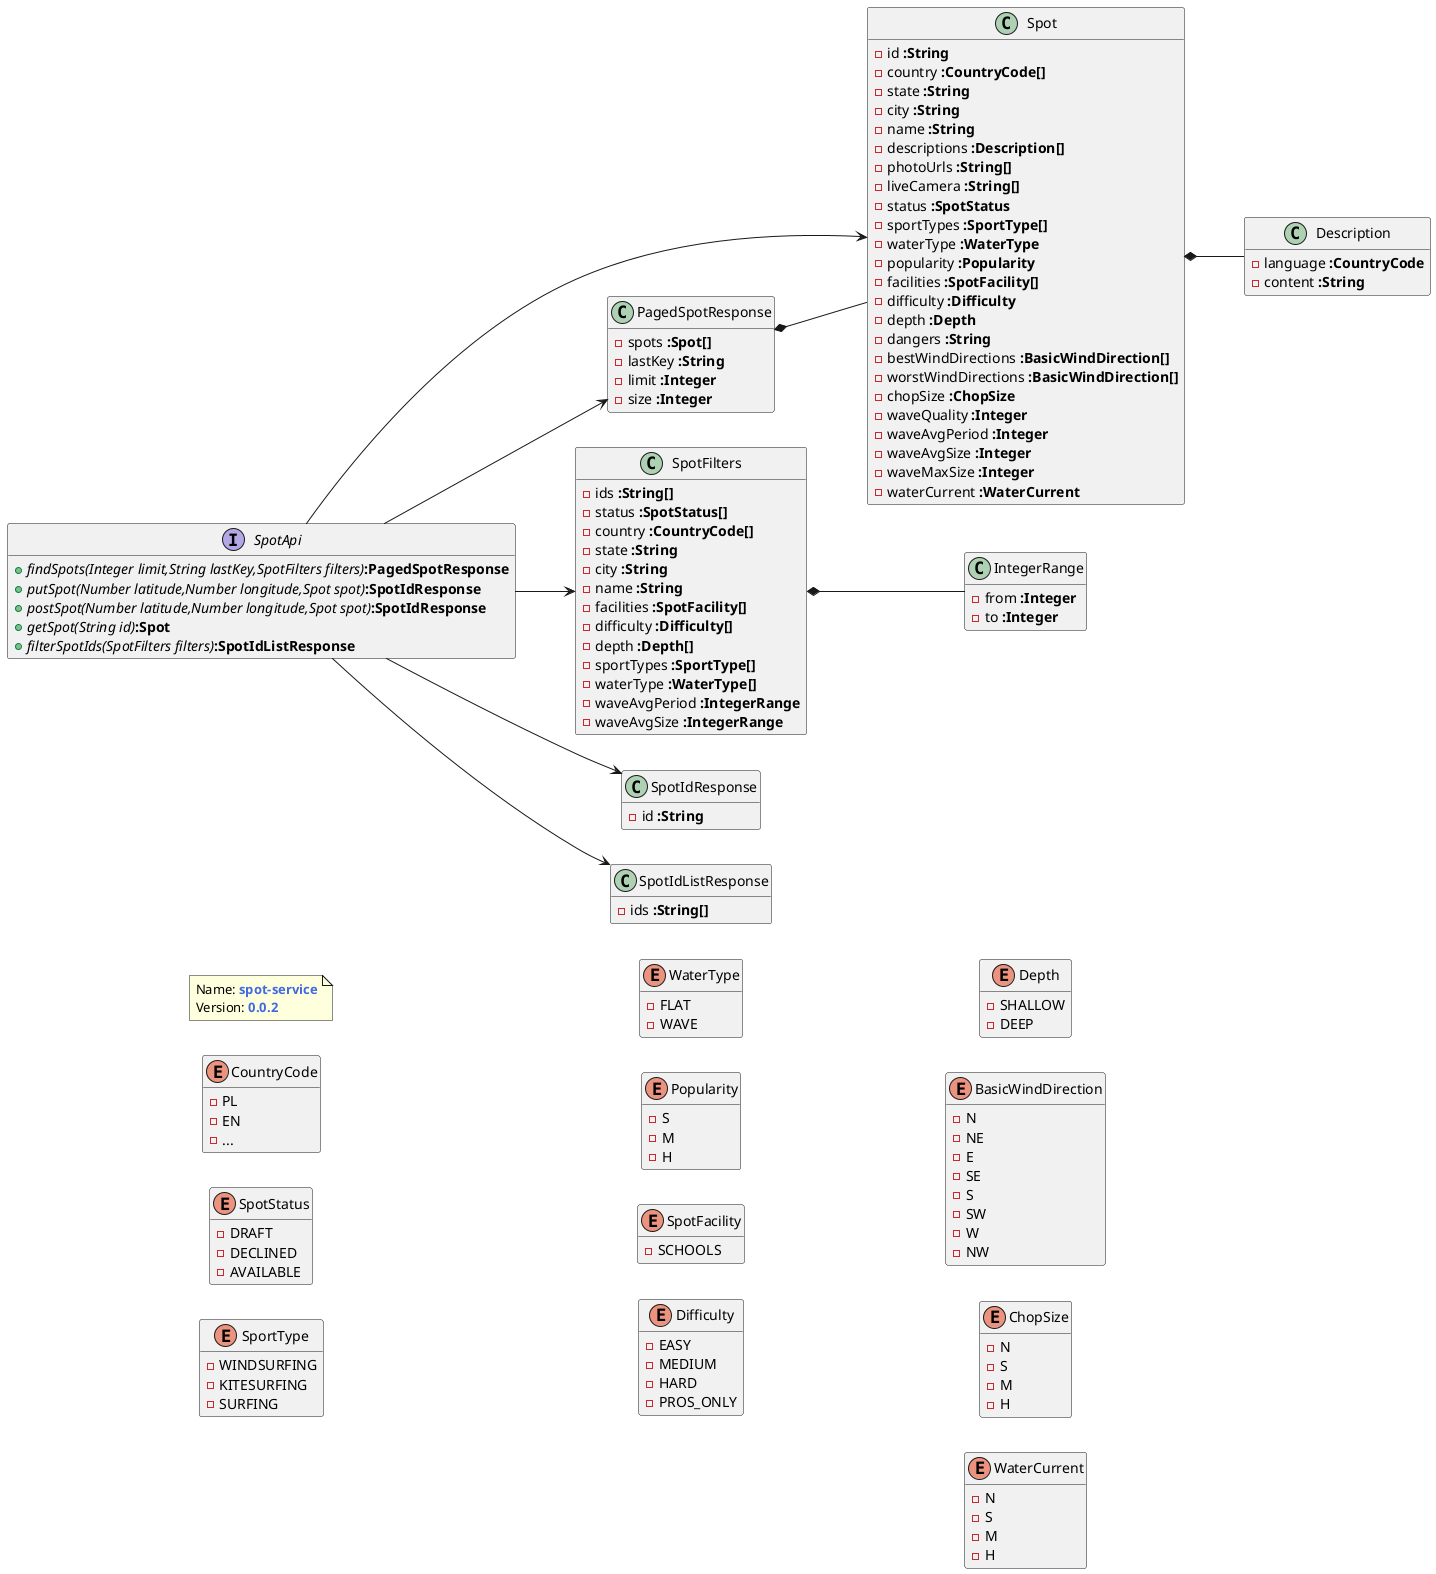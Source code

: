 @startuml
left to right direction
hide empty members
set namespaceSeparator none

note as N1
  Name: <b><color:royalBlue>spot-service</color>
  Version: <b><color:royalBlue>0.0.2</color>
end note

class  Spot {
		 - id <b>:String</b> 
		 - country <b>:CountryCode[]</b> 
		 - state <b>:String</b> 
		 - city <b>:String</b> 
		 - name <b>:String</b> 
		 - descriptions <b>:Description[]</b> 
		 - photoUrls <b>:String[]</b> 
		 - liveCamera <b>:String[]</b> 
		 - status <b>:SpotStatus</b> 
		 - sportTypes <b>:SportType[]</b> 
		 - waterType <b>:WaterType</b> 
		 - popularity <b>:Popularity</b> 
		 - facilities <b>:SpotFacility[]</b> 
		 - difficulty <b>:Difficulty</b> 
		 - depth <b>:Depth</b> 
		 - dangers <b>:String</b> 
		 - bestWindDirections <b>:BasicWindDirection[]</b> 
		 - worstWindDirections <b>:BasicWindDirection[]</b> 
		 - chopSize <b>:ChopSize</b> 
		 - waveQuality <b>:Integer</b> 
		 - waveAvgPeriod <b>:Integer</b> 
		 - waveAvgSize <b>:Integer</b> 
		 - waveMaxSize <b>:Integer</b> 
		 - waterCurrent <b>:WaterCurrent</b> 
}

class  SpotFilters {
		 - ids <b>:String[]</b> 
		 - status <b>:SpotStatus[]</b> 
		 - country <b>:CountryCode[]</b> 
		 - state <b>:String</b> 
		 - city <b>:String</b> 
		 - name <b>:String</b> 
		 - facilities <b>:SpotFacility[]</b> 
		 - difficulty <b>:Difficulty[]</b> 
		 - depth <b>:Depth[]</b> 
		 - sportTypes <b>:SportType[]</b> 
		 - waterType <b>:WaterType[]</b> 
		 - waveAvgPeriod <b>:IntegerRange</b> 
		 - waveAvgSize <b>:IntegerRange</b> 
}

class  Description {
		 - language <b>:CountryCode</b> 
		 - content <b>:String</b> 
}

 enum CountryCode {
		 - PL  
		 - EN  
		 - ...  		 
}

 enum SpotStatus {
		 - DRAFT  
		 - DECLINED  
		 - AVAILABLE  
}

 enum SportType {
		 - WINDSURFING  
		 - KITESURFING  
		 - SURFING  
}

 enum WaterType {
		 - FLAT  
		 - WAVE  
}

 enum Popularity {
		 - S  
		 - M  
		 - H  
}

 enum SpotFacility {
		 - SCHOOLS  
}

 enum Difficulty {
		 - EASY  
		 - MEDIUM  
		 - HARD  
		 - PROS_ONLY  
}

 enum Depth {
		 - SHALLOW  
		 - DEEP  
}

 enum BasicWindDirection {
		 - N  
		 - NE  
		 - E  
		 - SE  
		 - S  
		 - SW  
		 - W  
		 - NW  
}

 enum ChopSize {
		 - N  
		 - S  
		 - M  
		 - H  
}

 enum WaterCurrent {
		 - N  
		 - S  
		 - M  
		 - H  
}

class  IntegerRange {
		 - from <b>:Integer</b> 
		 - to <b>:Integer</b> 
}

class  PagedSpotResponse {
		 - spots <b>:Spot[]</b> 
		 - lastKey <b>:String</b> 
		 - limit <b>:Integer</b> 
		 - size <b>:Integer</b> 
}

class  SpotIdResponse {
		 - id <b>:String</b> 
}

class  SpotIdListResponse {
		 - ids <b>:String[]</b> 
}


interface SpotApi {
	 + <i>findSpots(Integer limit,String lastKey,SpotFilters filters)</i><b>:PagedSpotResponse</b> 
}

interface SpotApi {
	 + <i>putSpot(Number latitude,Number longitude,Spot spot)</i><b>:SpotIdResponse</b> 
}

interface SpotApi {
	 + <i>postSpot(Number latitude,Number longitude,Spot spot)</i><b>:SpotIdResponse</b> 
}

interface SpotApi {
	 + <i>getSpot(String id)</i><b>:Spot</b> 
}

interface SpotApi {
	 + <i>filterSpotIds(SpotFilters filters)</i><b>:SpotIdListResponse</b> 
}

Spot  *--   Description 

SpotFilters  *--  IntegerRange 
PagedSpotResponse  *--   Spot 
SpotApi -->    PagedSpotResponse 
SpotApi -->    SpotFilters 
SpotApi -->    SpotIdResponse 
SpotApi -->    Spot 
SpotApi -->    SpotIdListResponse 


@enduml